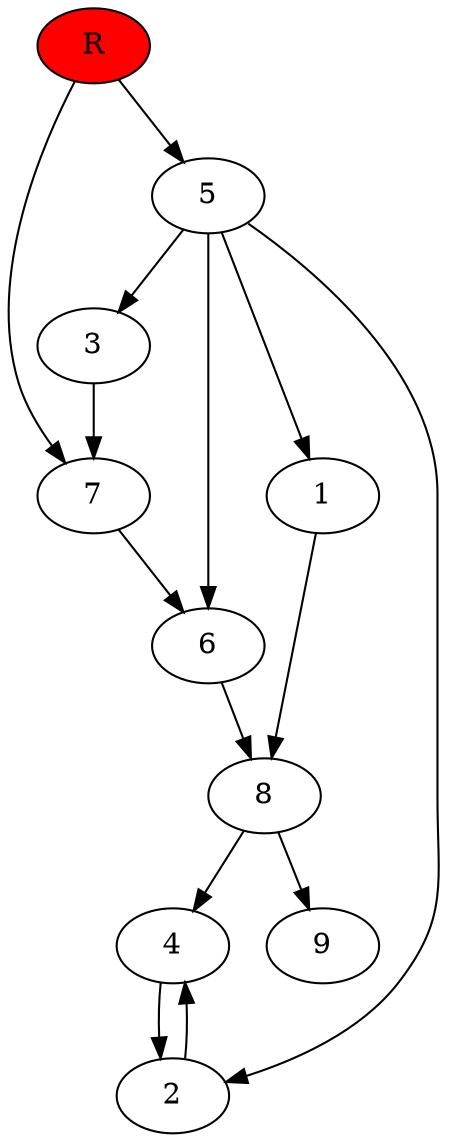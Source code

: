 digraph prb40581 {
	1
	2
	3
	4
	5
	6
	7
	8
	R [fillcolor="#ff0000" style=filled]
	1 -> 8
	2 -> 4
	3 -> 7
	4 -> 2
	5 -> 1
	5 -> 2
	5 -> 3
	5 -> 6
	6 -> 8
	7 -> 6
	8 -> 4
	8 -> 9
	R -> 5
	R -> 7
}

